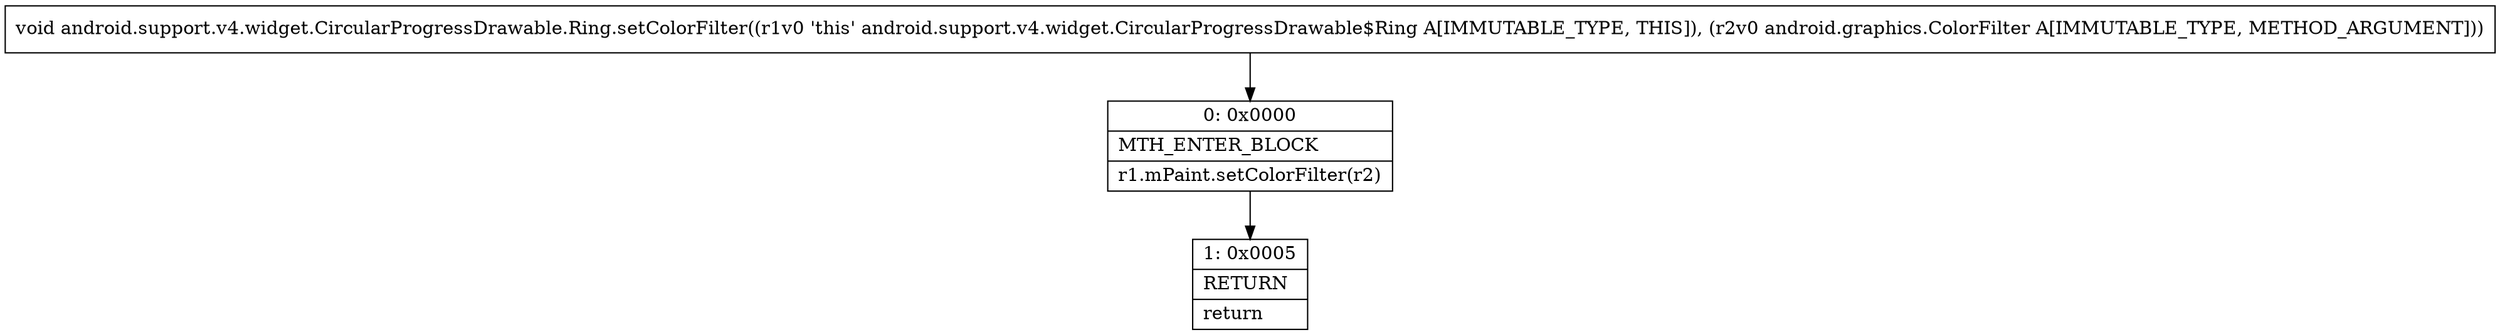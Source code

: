digraph "CFG forandroid.support.v4.widget.CircularProgressDrawable.Ring.setColorFilter(Landroid\/graphics\/ColorFilter;)V" {
Node_0 [shape=record,label="{0\:\ 0x0000|MTH_ENTER_BLOCK\l|r1.mPaint.setColorFilter(r2)\l}"];
Node_1 [shape=record,label="{1\:\ 0x0005|RETURN\l|return\l}"];
MethodNode[shape=record,label="{void android.support.v4.widget.CircularProgressDrawable.Ring.setColorFilter((r1v0 'this' android.support.v4.widget.CircularProgressDrawable$Ring A[IMMUTABLE_TYPE, THIS]), (r2v0 android.graphics.ColorFilter A[IMMUTABLE_TYPE, METHOD_ARGUMENT])) }"];
MethodNode -> Node_0;
Node_0 -> Node_1;
}

